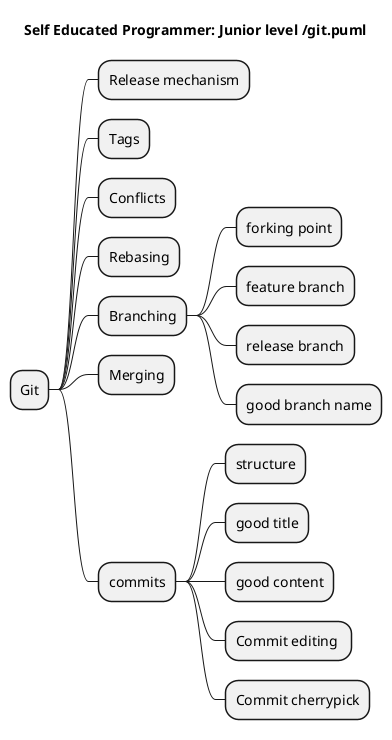 @startmindmap
title Self Educated Programmer: Junior level /git.puml

* Git
** Release mechanism
** Tags
** Conflicts
** Rebasing
** Branching
*** forking point
*** feature branch
*** release branch
*** good branch name
** Merging
** commits
*** structure
*** good title
*** good content
*** Commit editing 
*** Commit cherrypick

@endmindmap
